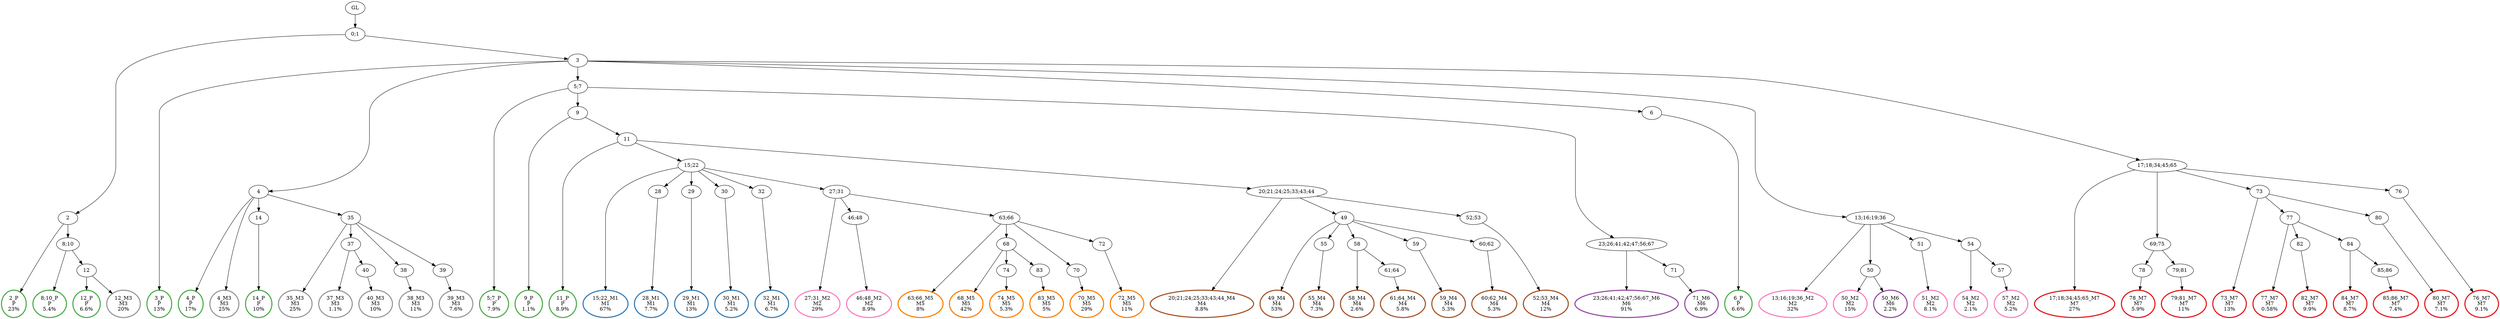 digraph T {
	{
		rank=same
		108 [penwidth=3,colorscheme=set19,color=3,label="2_P\nP\n23%"]
		106 [penwidth=3,colorscheme=set19,color=3,label="8;10_P\nP\n5.4%"]
		104 [penwidth=3,colorscheme=set19,color=3,label="12_P\nP\n6.6%"]
		102 [penwidth=3,colorscheme=set19,color=3,label="3_P\nP\n13%"]
		100 [penwidth=3,colorscheme=set19,color=3,label="4_P\nP\n17%"]
		98 [penwidth=3,colorscheme=set19,color=3,label="14_P\nP\n10%"]
		96 [penwidth=3,colorscheme=set19,color=3,label="5;7_P\nP\n7.9%"]
		94 [penwidth=3,colorscheme=set19,color=3,label="9_P\nP\n1.1%"]
		92 [penwidth=3,colorscheme=set19,color=3,label="11_P\nP\n8.9%"]
		90 [penwidth=3,colorscheme=set19,color=3,label="6_P\nP\n6.6%"]
		88 [penwidth=3,colorscheme=set19,color=2,label="15;22_M1\nM1\n67%"]
		86 [penwidth=3,colorscheme=set19,color=2,label="28_M1\nM1\n7.7%"]
		84 [penwidth=3,colorscheme=set19,color=2,label="29_M1\nM1\n13%"]
		82 [penwidth=3,colorscheme=set19,color=2,label="30_M1\nM1\n5.2%"]
		80 [penwidth=3,colorscheme=set19,color=2,label="32_M1\nM1\n6.7%"]
		78 [penwidth=3,colorscheme=set19,color=8,label="27;31_M2\nM2\n29%"]
		76 [penwidth=3,colorscheme=set19,color=8,label="46;48_M2\nM2\n8.9%"]
		74 [penwidth=3,colorscheme=set19,color=8,label="13;16;19;36_M2\nM2\n32%"]
		72 [penwidth=3,colorscheme=set19,color=8,label="50_M2\nM2\n15%"]
		70 [penwidth=3,colorscheme=set19,color=8,label="51_M2\nM2\n8.1%"]
		68 [penwidth=3,colorscheme=set19,color=8,label="54_M2\nM2\n2.1%"]
		66 [penwidth=3,colorscheme=set19,color=8,label="57_M2\nM2\n5.2%"]
		65 [penwidth=3,colorscheme=set19,color=9,label="12_M3\nM3\n20%"]
		64 [penwidth=3,colorscheme=set19,color=9,label="4_M3\nM3\n25%"]
		62 [penwidth=3,colorscheme=set19,color=9,label="35_M3\nM3\n25%"]
		60 [penwidth=3,colorscheme=set19,color=9,label="37_M3\nM3\n1.1%"]
		58 [penwidth=3,colorscheme=set19,color=9,label="40_M3\nM3\n10%"]
		56 [penwidth=3,colorscheme=set19,color=9,label="38_M3\nM3\n11%"]
		54 [penwidth=3,colorscheme=set19,color=9,label="39_M3\nM3\n7.6%"]
		52 [penwidth=3,colorscheme=set19,color=7,label="20;21;24;25;33;43;44_M4\nM4\n8.8%"]
		50 [penwidth=3,colorscheme=set19,color=7,label="49_M4\nM4\n53%"]
		48 [penwidth=3,colorscheme=set19,color=7,label="55_M4\nM4\n7.3%"]
		46 [penwidth=3,colorscheme=set19,color=7,label="58_M4\nM4\n2.6%"]
		44 [penwidth=3,colorscheme=set19,color=7,label="61;64_M4\nM4\n5.8%"]
		42 [penwidth=3,colorscheme=set19,color=7,label="59_M4\nM4\n5.3%"]
		40 [penwidth=3,colorscheme=set19,color=7,label="60;62_M4\nM4\n5.3%"]
		38 [penwidth=3,colorscheme=set19,color=7,label="52;53_M4\nM4\n12%"]
		36 [penwidth=3,colorscheme=set19,color=5,label="63;66_M5\nM5\n8%"]
		34 [penwidth=3,colorscheme=set19,color=5,label="68_M5\nM5\n42%"]
		32 [penwidth=3,colorscheme=set19,color=5,label="74_M5\nM5\n5.3%"]
		30 [penwidth=3,colorscheme=set19,color=5,label="83_M5\nM5\n5%"]
		28 [penwidth=3,colorscheme=set19,color=5,label="70_M5\nM5\n29%"]
		26 [penwidth=3,colorscheme=set19,color=5,label="72_M5\nM5\n11%"]
		24 [penwidth=3,colorscheme=set19,color=4,label="23;26;41;42;47;56;67_M6\nM6\n91%"]
		22 [penwidth=3,colorscheme=set19,color=4,label="71_M6\nM6\n6.9%"]
		21 [penwidth=3,colorscheme=set19,color=4,label="50_M6\nM6\n2.2%"]
		19 [penwidth=3,colorscheme=set19,color=1,label="17;18;34;45;65_M7\nM7\n27%"]
		16 [penwidth=3,colorscheme=set19,color=1,label="78_M7\nM7\n5.9%"]
		14 [penwidth=3,colorscheme=set19,color=1,label="79;81_M7\nM7\n11%"]
		12 [penwidth=3,colorscheme=set19,color=1,label="73_M7\nM7\n13%"]
		10 [penwidth=3,colorscheme=set19,color=1,label="77_M7\nM7\n0.58%"]
		8 [penwidth=3,colorscheme=set19,color=1,label="82_M7\nM7\n9.9%"]
		6 [penwidth=3,colorscheme=set19,color=1,label="84_M7\nM7\n8.7%"]
		4 [penwidth=3,colorscheme=set19,color=1,label="85;86_M7\nM7\n7.4%"]
		2 [penwidth=3,colorscheme=set19,color=1,label="80_M7\nM7\n7.1%"]
		0 [penwidth=3,colorscheme=set19,color=1,label="76_M7\nM7\n9.1%"]
	}
	111 [label="GL"]
	110 [label="0;1"]
	109 [label="2"]
	107 [label="8;10"]
	105 [label="12"]
	103 [label="3"]
	101 [label="4"]
	99 [label="14"]
	97 [label="5;7"]
	95 [label="9"]
	93 [label="11"]
	91 [label="6"]
	89 [label="15;22"]
	87 [label="28"]
	85 [label="29"]
	83 [label="30"]
	81 [label="32"]
	79 [label="27;31"]
	77 [label="46;48"]
	75 [label="13;16;19;36"]
	73 [label="50"]
	71 [label="51"]
	69 [label="54"]
	67 [label="57"]
	63 [label="35"]
	61 [label="37"]
	59 [label="40"]
	57 [label="38"]
	55 [label="39"]
	53 [label="20;21;24;25;33;43;44"]
	51 [label="49"]
	49 [label="55"]
	47 [label="58"]
	45 [label="61;64"]
	43 [label="59"]
	41 [label="60;62"]
	39 [label="52;53"]
	37 [label="63;66"]
	35 [label="68"]
	33 [label="74"]
	31 [label="83"]
	29 [label="70"]
	27 [label="72"]
	25 [label="23;26;41;42;47;56;67"]
	23 [label="71"]
	20 [label="17;18;34;45;65"]
	18 [label="69;75"]
	17 [label="78"]
	15 [label="79;81"]
	13 [label="73"]
	11 [label="77"]
	9 [label="82"]
	7 [label="84"]
	5 [label="85;86"]
	3 [label="80"]
	1 [label="76"]
	111 -> 110
	110 -> 109
	110 -> 103
	109 -> 108
	109 -> 107
	107 -> 106
	107 -> 105
	105 -> 104
	105 -> 65
	103 -> 102
	103 -> 101
	103 -> 97
	103 -> 91
	103 -> 75
	103 -> 20
	101 -> 100
	101 -> 99
	101 -> 64
	101 -> 63
	99 -> 98
	97 -> 96
	97 -> 95
	97 -> 25
	95 -> 94
	95 -> 93
	93 -> 92
	93 -> 89
	93 -> 53
	91 -> 90
	89 -> 88
	89 -> 87
	89 -> 85
	89 -> 83
	89 -> 81
	89 -> 79
	87 -> 86
	85 -> 84
	83 -> 82
	81 -> 80
	79 -> 78
	79 -> 77
	79 -> 37
	77 -> 76
	75 -> 74
	75 -> 73
	75 -> 71
	75 -> 69
	73 -> 72
	73 -> 21
	71 -> 70
	69 -> 68
	69 -> 67
	67 -> 66
	63 -> 62
	63 -> 61
	63 -> 57
	63 -> 55
	61 -> 60
	61 -> 59
	59 -> 58
	57 -> 56
	55 -> 54
	53 -> 52
	53 -> 51
	53 -> 39
	51 -> 50
	51 -> 49
	51 -> 47
	51 -> 43
	51 -> 41
	49 -> 48
	47 -> 46
	47 -> 45
	45 -> 44
	43 -> 42
	41 -> 40
	39 -> 38
	37 -> 36
	37 -> 35
	37 -> 29
	37 -> 27
	35 -> 34
	35 -> 33
	35 -> 31
	33 -> 32
	31 -> 30
	29 -> 28
	27 -> 26
	25 -> 24
	25 -> 23
	23 -> 22
	20 -> 19
	20 -> 18
	20 -> 13
	20 -> 1
	18 -> 17
	18 -> 15
	17 -> 16
	15 -> 14
	13 -> 12
	13 -> 11
	13 -> 3
	11 -> 10
	11 -> 9
	11 -> 7
	9 -> 8
	7 -> 6
	7 -> 5
	5 -> 4
	3 -> 2
	1 -> 0
}
